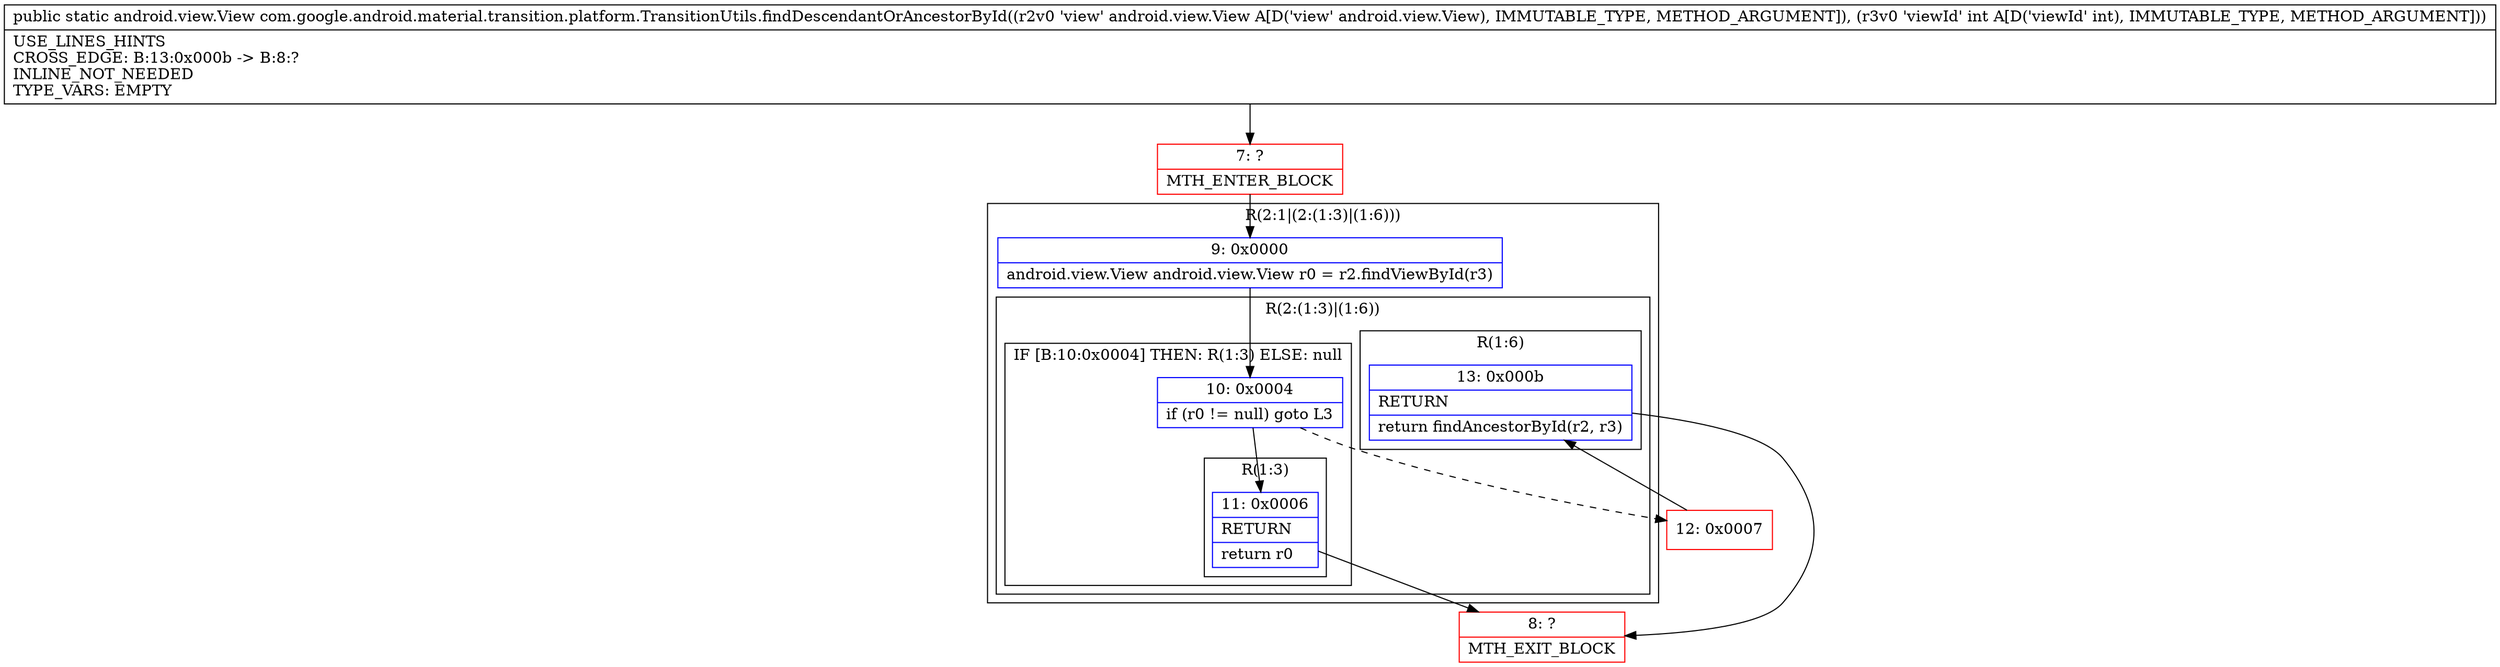 digraph "CFG forcom.google.android.material.transition.platform.TransitionUtils.findDescendantOrAncestorById(Landroid\/view\/View;I)Landroid\/view\/View;" {
subgraph cluster_Region_420818868 {
label = "R(2:1|(2:(1:3)|(1:6)))";
node [shape=record,color=blue];
Node_9 [shape=record,label="{9\:\ 0x0000|android.view.View android.view.View r0 = r2.findViewById(r3)\l}"];
subgraph cluster_Region_1686756995 {
label = "R(2:(1:3)|(1:6))";
node [shape=record,color=blue];
subgraph cluster_IfRegion_1331667004 {
label = "IF [B:10:0x0004] THEN: R(1:3) ELSE: null";
node [shape=record,color=blue];
Node_10 [shape=record,label="{10\:\ 0x0004|if (r0 != null) goto L3\l}"];
subgraph cluster_Region_1609916717 {
label = "R(1:3)";
node [shape=record,color=blue];
Node_11 [shape=record,label="{11\:\ 0x0006|RETURN\l|return r0\l}"];
}
}
subgraph cluster_Region_1063929567 {
label = "R(1:6)";
node [shape=record,color=blue];
Node_13 [shape=record,label="{13\:\ 0x000b|RETURN\l|return findAncestorById(r2, r3)\l}"];
}
}
}
Node_7 [shape=record,color=red,label="{7\:\ ?|MTH_ENTER_BLOCK\l}"];
Node_8 [shape=record,color=red,label="{8\:\ ?|MTH_EXIT_BLOCK\l}"];
Node_12 [shape=record,color=red,label="{12\:\ 0x0007}"];
MethodNode[shape=record,label="{public static android.view.View com.google.android.material.transition.platform.TransitionUtils.findDescendantOrAncestorById((r2v0 'view' android.view.View A[D('view' android.view.View), IMMUTABLE_TYPE, METHOD_ARGUMENT]), (r3v0 'viewId' int A[D('viewId' int), IMMUTABLE_TYPE, METHOD_ARGUMENT]))  | USE_LINES_HINTS\lCROSS_EDGE: B:13:0x000b \-\> B:8:?\lINLINE_NOT_NEEDED\lTYPE_VARS: EMPTY\l}"];
MethodNode -> Node_7;Node_9 -> Node_10;
Node_10 -> Node_11;
Node_10 -> Node_12[style=dashed];
Node_11 -> Node_8;
Node_13 -> Node_8;
Node_7 -> Node_9;
Node_12 -> Node_13;
}


